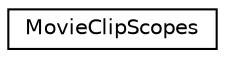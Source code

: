 digraph G
{
  edge [fontname="Helvetica",fontsize="10",labelfontname="Helvetica",labelfontsize="10"];
  node [fontname="Helvetica",fontsize="10",shape=record];
  rankdir=LR;
  Node1 [label="MovieClipScopes",height=0.2,width=0.4,color="black", fillcolor="white", style="filled",URL="$d5/d2c/structMovieClipScopes.html"];
}
